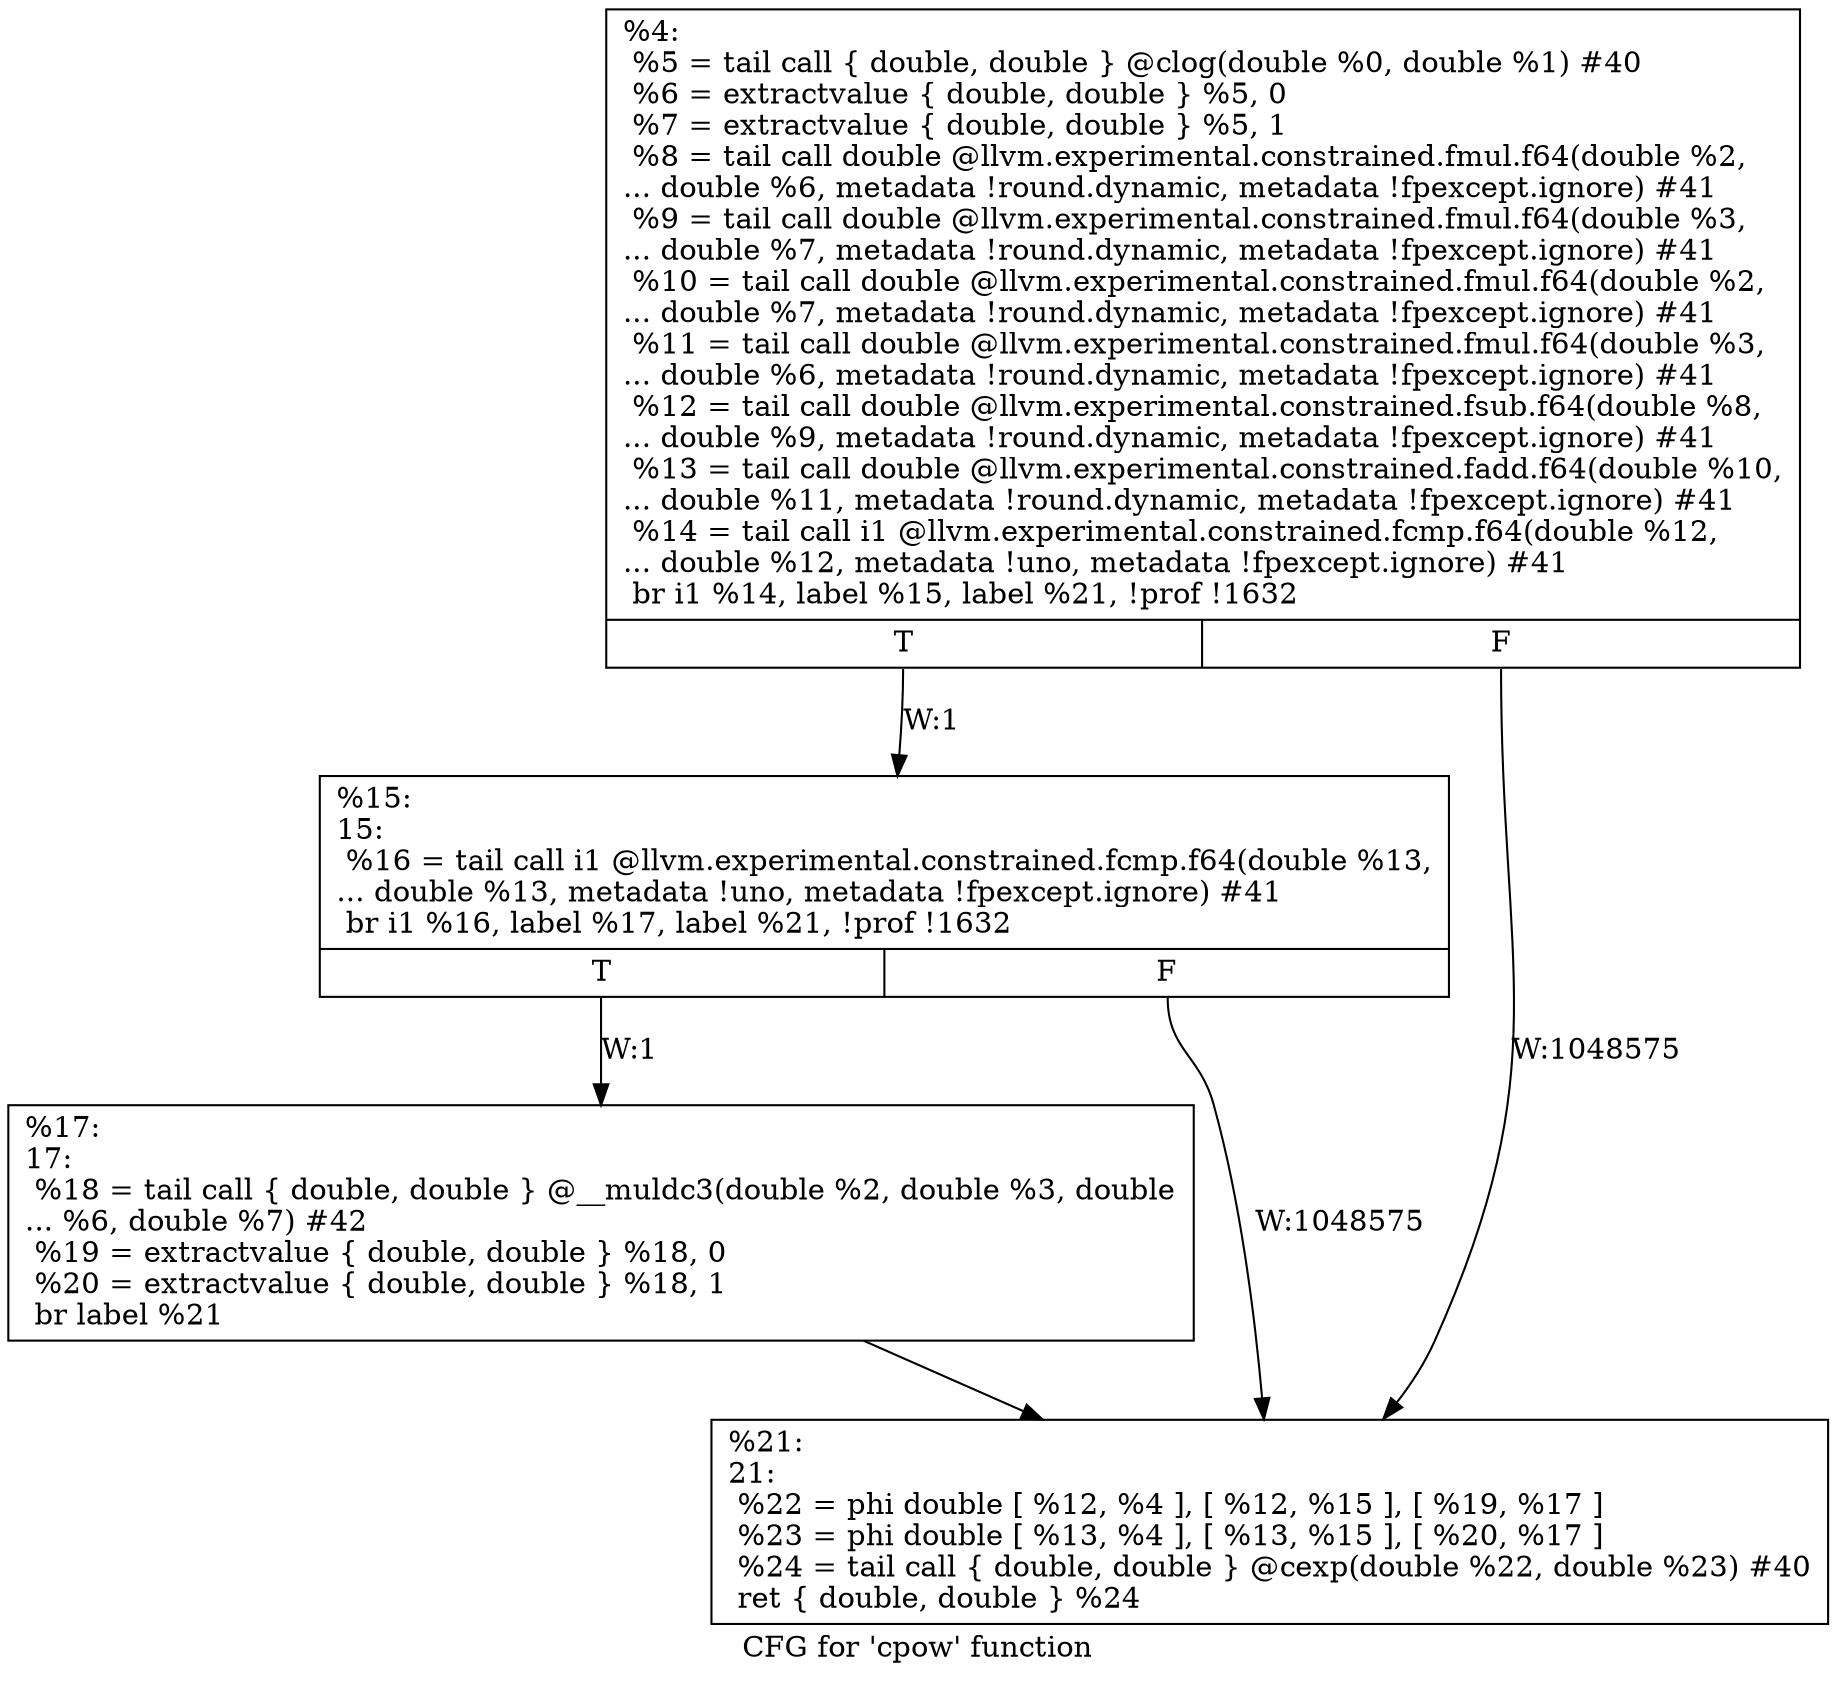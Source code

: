 digraph "CFG for 'cpow' function" {
	label="CFG for 'cpow' function";

	Node0x1fa6f70 [shape=record,label="{%4:\l  %5 = tail call \{ double, double \} @clog(double %0, double %1) #40\l  %6 = extractvalue \{ double, double \} %5, 0\l  %7 = extractvalue \{ double, double \} %5, 1\l  %8 = tail call double @llvm.experimental.constrained.fmul.f64(double %2,\l... double %6, metadata !round.dynamic, metadata !fpexcept.ignore) #41\l  %9 = tail call double @llvm.experimental.constrained.fmul.f64(double %3,\l... double %7, metadata !round.dynamic, metadata !fpexcept.ignore) #41\l  %10 = tail call double @llvm.experimental.constrained.fmul.f64(double %2,\l... double %7, metadata !round.dynamic, metadata !fpexcept.ignore) #41\l  %11 = tail call double @llvm.experimental.constrained.fmul.f64(double %3,\l... double %6, metadata !round.dynamic, metadata !fpexcept.ignore) #41\l  %12 = tail call double @llvm.experimental.constrained.fsub.f64(double %8,\l... double %9, metadata !round.dynamic, metadata !fpexcept.ignore) #41\l  %13 = tail call double @llvm.experimental.constrained.fadd.f64(double %10,\l... double %11, metadata !round.dynamic, metadata !fpexcept.ignore) #41\l  %14 = tail call i1 @llvm.experimental.constrained.fcmp.f64(double %12,\l... double %12, metadata !uno, metadata !fpexcept.ignore) #41\l  br i1 %14, label %15, label %21, !prof !1632\l|{<s0>T|<s1>F}}"];
	Node0x1fa6f70:s0 -> Node0x1fa6ff0[label="W:1"];
	Node0x1fa6f70:s1 -> Node0x1fa75d0[label="W:1048575"];
	Node0x1fa6ff0 [shape=record,label="{%15:\l15:                                               \l  %16 = tail call i1 @llvm.experimental.constrained.fcmp.f64(double %13,\l... double %13, metadata !uno, metadata !fpexcept.ignore) #41\l  br i1 %16, label %17, label %21, !prof !1632\l|{<s0>T|<s1>F}}"];
	Node0x1fa6ff0:s0 -> Node0x1fa7580[label="W:1"];
	Node0x1fa6ff0:s1 -> Node0x1fa75d0[label="W:1048575"];
	Node0x1fa7580 [shape=record,label="{%17:\l17:                                               \l  %18 = tail call \{ double, double \} @__muldc3(double %2, double %3, double\l... %6, double %7) #42\l  %19 = extractvalue \{ double, double \} %18, 0\l  %20 = extractvalue \{ double, double \} %18, 1\l  br label %21\l}"];
	Node0x1fa7580 -> Node0x1fa75d0;
	Node0x1fa75d0 [shape=record,label="{%21:\l21:                                               \l  %22 = phi double [ %12, %4 ], [ %12, %15 ], [ %19, %17 ]\l  %23 = phi double [ %13, %4 ], [ %13, %15 ], [ %20, %17 ]\l  %24 = tail call \{ double, double \} @cexp(double %22, double %23) #40\l  ret \{ double, double \} %24\l}"];
}

